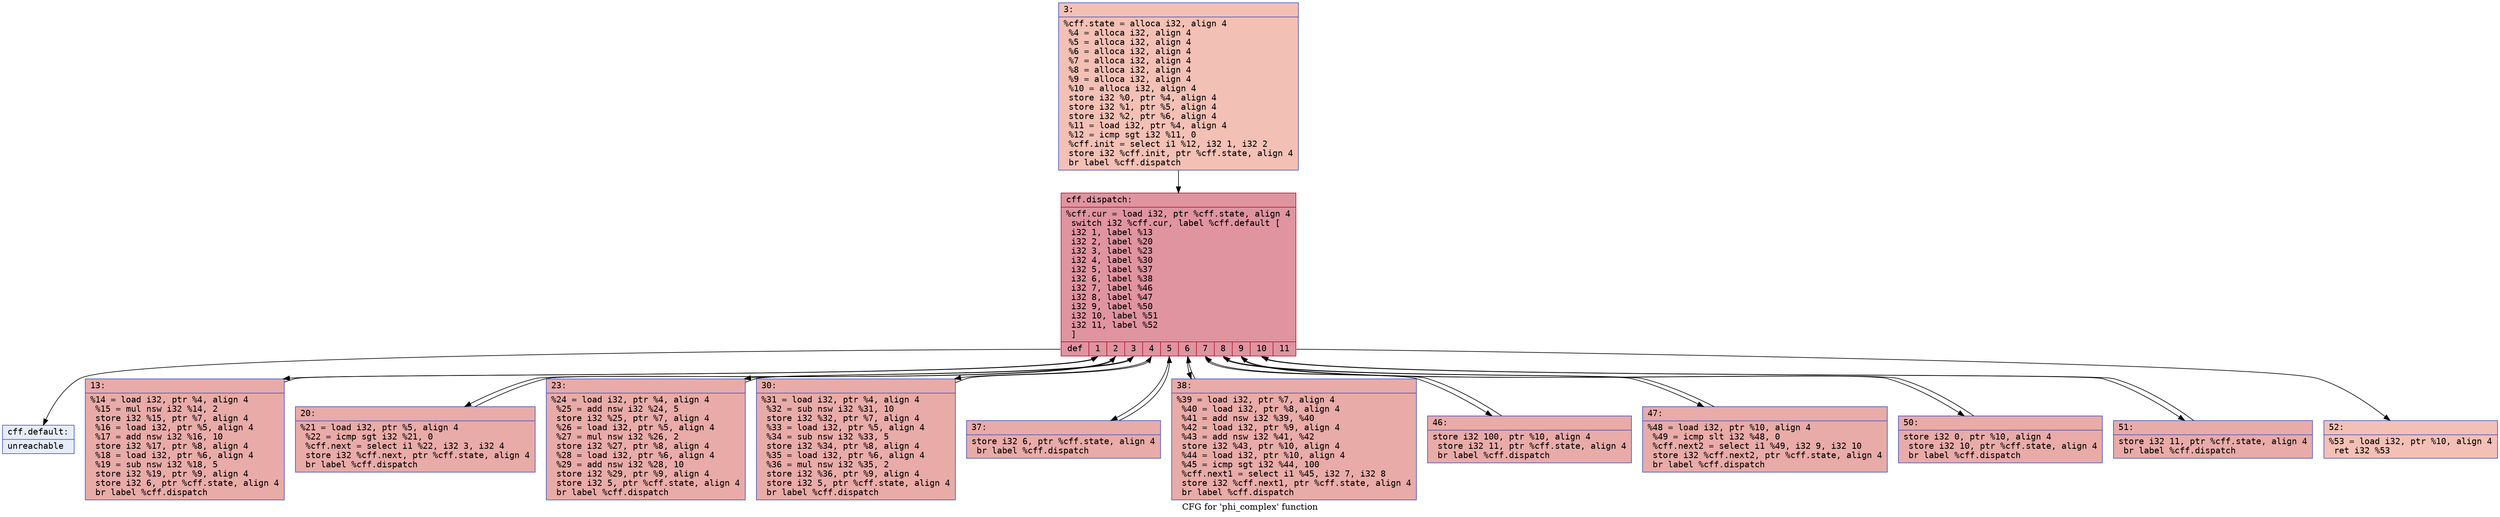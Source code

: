 digraph "CFG for 'phi_complex' function" {
	label="CFG for 'phi_complex' function";

	Node0x588caf1a4750 [shape=record,color="#3d50c3ff", style=filled, fillcolor="#e5705870" fontname="Courier",label="{3:\l|  %cff.state = alloca i32, align 4\l  %4 = alloca i32, align 4\l  %5 = alloca i32, align 4\l  %6 = alloca i32, align 4\l  %7 = alloca i32, align 4\l  %8 = alloca i32, align 4\l  %9 = alloca i32, align 4\l  %10 = alloca i32, align 4\l  store i32 %0, ptr %4, align 4\l  store i32 %1, ptr %5, align 4\l  store i32 %2, ptr %6, align 4\l  %11 = load i32, ptr %4, align 4\l  %12 = icmp sgt i32 %11, 0\l  %cff.init = select i1 %12, i32 1, i32 2\l  store i32 %cff.init, ptr %cff.state, align 4\l  br label %cff.dispatch\l}"];
	Node0x588caf1a4750 -> Node0x588caf1b6850;
	Node0x588caf1a4e20 [shape=record,color="#3d50c3ff", style=filled, fillcolor="#cc403a70" fontname="Courier",label="{13:\l|  %14 = load i32, ptr %4, align 4\l  %15 = mul nsw i32 %14, 2\l  store i32 %15, ptr %7, align 4\l  %16 = load i32, ptr %5, align 4\l  %17 = add nsw i32 %16, 10\l  store i32 %17, ptr %8, align 4\l  %18 = load i32, ptr %6, align 4\l  %19 = sub nsw i32 %18, 5\l  store i32 %19, ptr %9, align 4\l  store i32 6, ptr %cff.state, align 4\l  br label %cff.dispatch\l}"];
	Node0x588caf1a4e20 -> Node0x588caf1b6850;
	Node0x588caf1a4e80 [shape=record,color="#3d50c3ff", style=filled, fillcolor="#cc403a70" fontname="Courier",label="{20:\l|  %21 = load i32, ptr %5, align 4\l  %22 = icmp sgt i32 %21, 0\l  %cff.next = select i1 %22, i32 3, i32 4\l  store i32 %cff.next, ptr %cff.state, align 4\l  br label %cff.dispatch\l}"];
	Node0x588caf1a4e80 -> Node0x588caf1b6850;
	Node0x588caf1a56f0 [shape=record,color="#3d50c3ff", style=filled, fillcolor="#cc403a70" fontname="Courier",label="{23:\l|  %24 = load i32, ptr %4, align 4\l  %25 = add nsw i32 %24, 5\l  store i32 %25, ptr %7, align 4\l  %26 = load i32, ptr %5, align 4\l  %27 = mul nsw i32 %26, 2\l  store i32 %27, ptr %8, align 4\l  %28 = load i32, ptr %6, align 4\l  %29 = add nsw i32 %28, 10\l  store i32 %29, ptr %9, align 4\l  store i32 5, ptr %cff.state, align 4\l  br label %cff.dispatch\l}"];
	Node0x588caf1a56f0 -> Node0x588caf1b6850;
	Node0x588caf1a5750 [shape=record,color="#3d50c3ff", style=filled, fillcolor="#cc403a70" fontname="Courier",label="{30:\l|  %31 = load i32, ptr %4, align 4\l  %32 = sub nsw i32 %31, 10\l  store i32 %32, ptr %7, align 4\l  %33 = load i32, ptr %5, align 4\l  %34 = sub nsw i32 %33, 5\l  store i32 %34, ptr %8, align 4\l  %35 = load i32, ptr %6, align 4\l  %36 = mul nsw i32 %35, 2\l  store i32 %36, ptr %9, align 4\l  store i32 5, ptr %cff.state, align 4\l  br label %cff.dispatch\l}"];
	Node0x588caf1a5750 -> Node0x588caf1b6850;
	Node0x588caf1a5db0 [shape=record,color="#3d50c3ff", style=filled, fillcolor="#cc403a70" fontname="Courier",label="{37:\l|  store i32 6, ptr %cff.state, align 4\l  br label %cff.dispatch\l}"];
	Node0x588caf1a5db0 -> Node0x588caf1b6850;
	Node0x588caf1a5510 [shape=record,color="#3d50c3ff", style=filled, fillcolor="#cc403a70" fontname="Courier",label="{38:\l|  %39 = load i32, ptr %7, align 4\l  %40 = load i32, ptr %8, align 4\l  %41 = add nsw i32 %39, %40\l  %42 = load i32, ptr %9, align 4\l  %43 = add nsw i32 %41, %42\l  store i32 %43, ptr %10, align 4\l  %44 = load i32, ptr %10, align 4\l  %45 = icmp sgt i32 %44, 100\l  %cff.next1 = select i1 %45, i32 7, i32 8\l  store i32 %cff.next1, ptr %cff.state, align 4\l  br label %cff.dispatch\l}"];
	Node0x588caf1a5510 -> Node0x588caf1b6850;
	Node0x588caf1a68f0 [shape=record,color="#3d50c3ff", style=filled, fillcolor="#cc403a70" fontname="Courier",label="{46:\l|  store i32 100, ptr %10, align 4\l  store i32 11, ptr %cff.state, align 4\l  br label %cff.dispatch\l}"];
	Node0x588caf1a68f0 -> Node0x588caf1b6850;
	Node0x588caf1a6950 [shape=record,color="#3d50c3ff", style=filled, fillcolor="#cc403a70" fontname="Courier",label="{47:\l|  %48 = load i32, ptr %10, align 4\l  %49 = icmp slt i32 %48, 0\l  %cff.next2 = select i1 %49, i32 9, i32 10\l  store i32 %cff.next2, ptr %cff.state, align 4\l  br label %cff.dispatch\l}"];
	Node0x588caf1a6950 -> Node0x588caf1b6850;
	Node0x588caf1a74f0 [shape=record,color="#3d50c3ff", style=filled, fillcolor="#cc403a70" fontname="Courier",label="{50:\l|  store i32 0, ptr %10, align 4\l  store i32 10, ptr %cff.state, align 4\l  br label %cff.dispatch\l}"];
	Node0x588caf1a74f0 -> Node0x588caf1b6850;
	Node0x588caf1a7550 [shape=record,color="#3d50c3ff", style=filled, fillcolor="#cc403a70" fontname="Courier",label="{51:\l|  store i32 11, ptr %cff.state, align 4\l  br label %cff.dispatch\l}"];
	Node0x588caf1a7550 -> Node0x588caf1b6850;
	Node0x588caf1a6b00 [shape=record,color="#3d50c3ff", style=filled, fillcolor="#e5705870" fontname="Courier",label="{52:\l|  %53 = load i32, ptr %10, align 4\l  ret i32 %53\l}"];
	Node0x588caf1b6850 [shape=record,color="#b70d28ff", style=filled, fillcolor="#b70d2870" fontname="Courier",label="{cff.dispatch:\l|  %cff.cur = load i32, ptr %cff.state, align 4\l  switch i32 %cff.cur, label %cff.default [\l    i32 1, label %13\l    i32 2, label %20\l    i32 3, label %23\l    i32 4, label %30\l    i32 5, label %37\l    i32 6, label %38\l    i32 7, label %46\l    i32 8, label %47\l    i32 9, label %50\l    i32 10, label %51\l    i32 11, label %52\l  ]\l|{<s0>def|<s1>1|<s2>2|<s3>3|<s4>4|<s5>5|<s6>6|<s7>7|<s8>8|<s9>9|<s10>10|<s11>11}}"];
	Node0x588caf1b6850:s0 -> Node0x588caf1b68e0;
	Node0x588caf1b6850:s1 -> Node0x588caf1a4e20;
	Node0x588caf1b6850:s2 -> Node0x588caf1a4e80;
	Node0x588caf1b6850:s3 -> Node0x588caf1a56f0;
	Node0x588caf1b6850:s4 -> Node0x588caf1a5750;
	Node0x588caf1b6850:s5 -> Node0x588caf1a5db0;
	Node0x588caf1b6850:s6 -> Node0x588caf1a5510;
	Node0x588caf1b6850:s7 -> Node0x588caf1a68f0;
	Node0x588caf1b6850:s8 -> Node0x588caf1a6950;
	Node0x588caf1b6850:s9 -> Node0x588caf1a74f0;
	Node0x588caf1b6850:s10 -> Node0x588caf1a7550;
	Node0x588caf1b6850:s11 -> Node0x588caf1a6b00;
	Node0x588caf1b68e0 [shape=record,color="#3d50c3ff", style=filled, fillcolor="#c7d7f070" fontname="Courier",label="{cff.default:\l|  unreachable\l}"];
}
